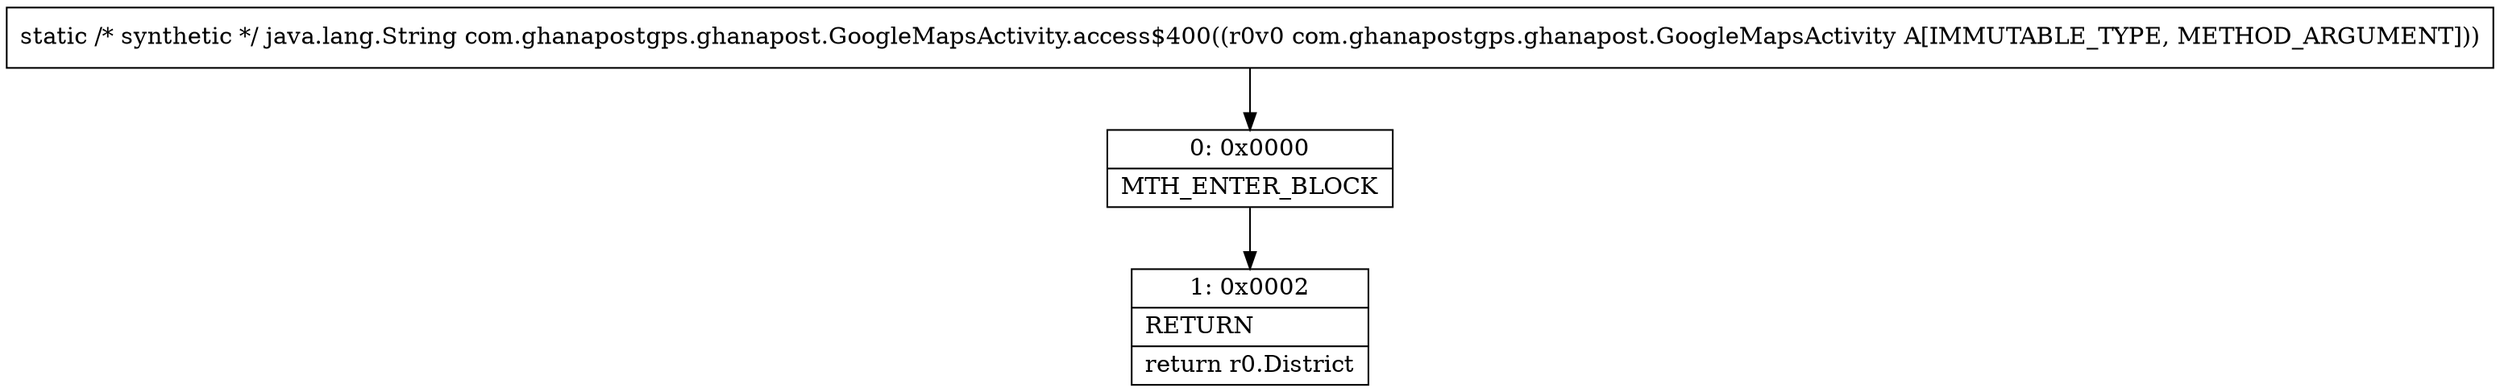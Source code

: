 digraph "CFG forcom.ghanapostgps.ghanapost.GoogleMapsActivity.access$400(Lcom\/ghanapostgps\/ghanapost\/GoogleMapsActivity;)Ljava\/lang\/String;" {
Node_0 [shape=record,label="{0\:\ 0x0000|MTH_ENTER_BLOCK\l}"];
Node_1 [shape=record,label="{1\:\ 0x0002|RETURN\l|return r0.District\l}"];
MethodNode[shape=record,label="{static \/* synthetic *\/ java.lang.String com.ghanapostgps.ghanapost.GoogleMapsActivity.access$400((r0v0 com.ghanapostgps.ghanapost.GoogleMapsActivity A[IMMUTABLE_TYPE, METHOD_ARGUMENT])) }"];
MethodNode -> Node_0;
Node_0 -> Node_1;
}

